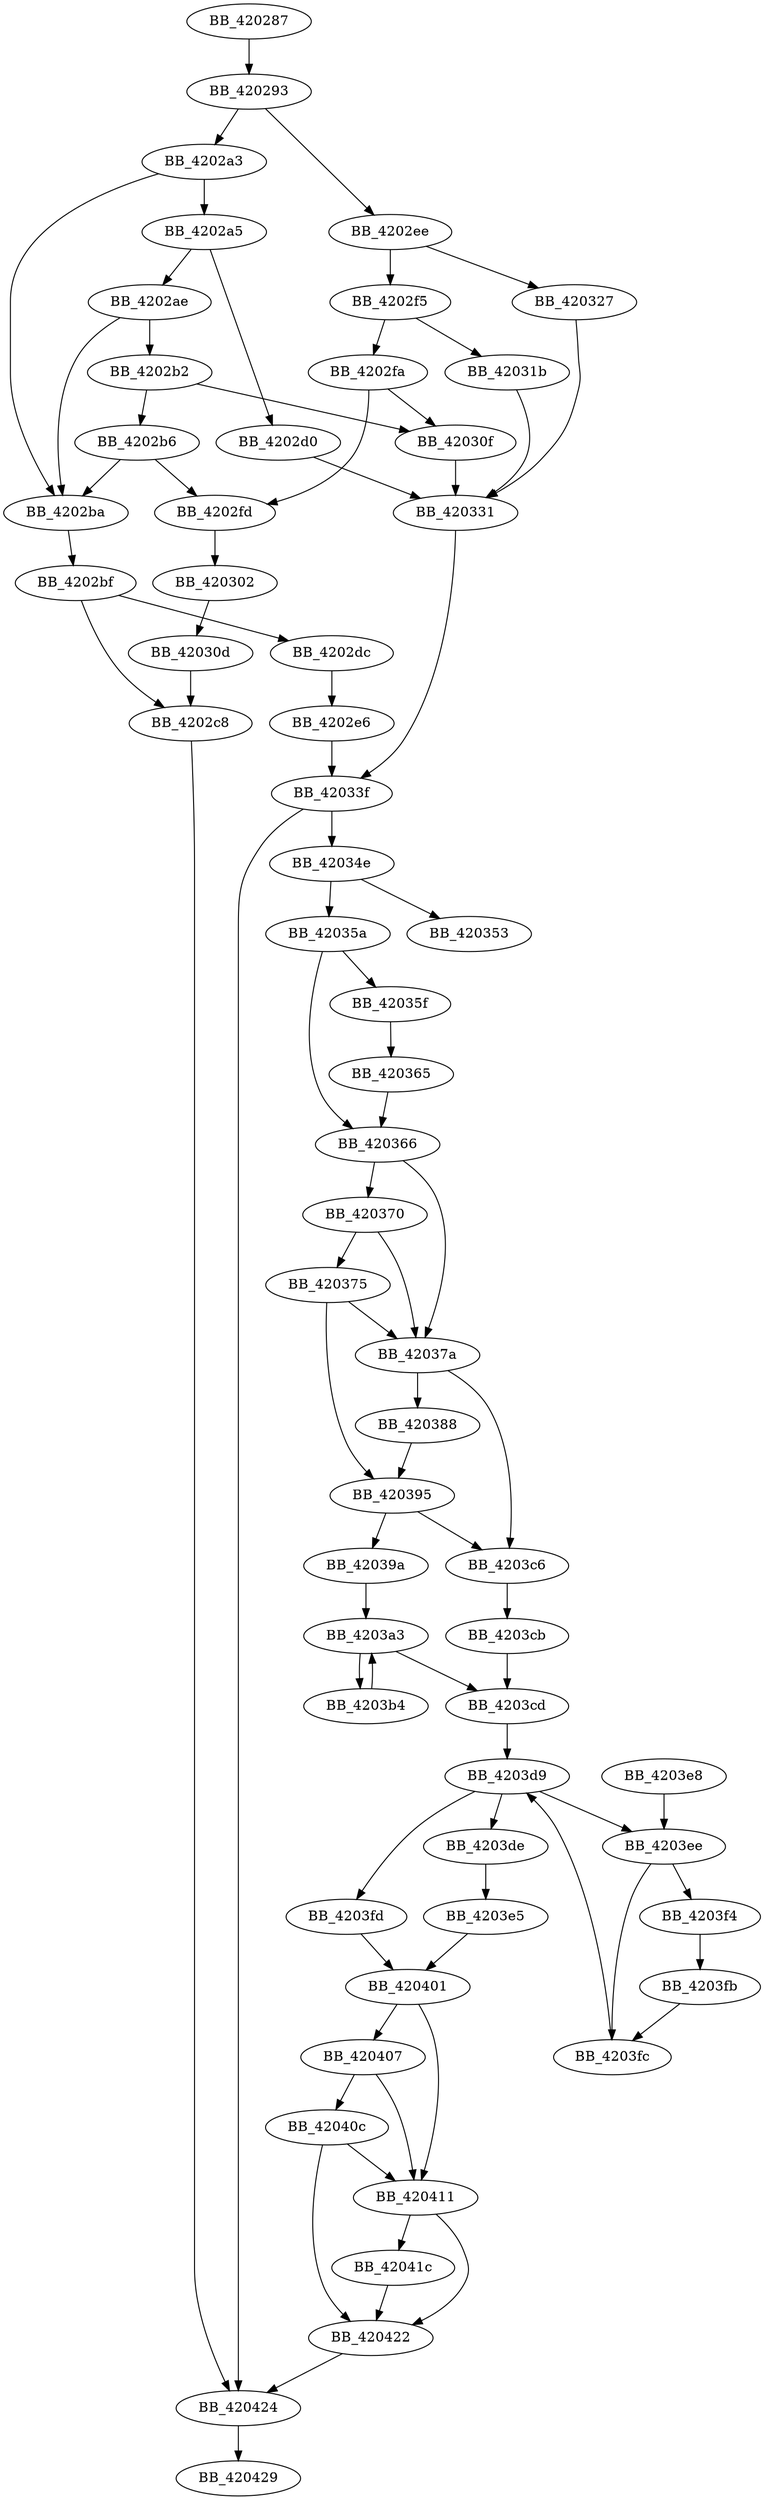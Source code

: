 DiGraph _raise{
BB_420287->BB_420293
BB_420293->BB_4202a3
BB_420293->BB_4202ee
BB_4202a3->BB_4202a5
BB_4202a3->BB_4202ba
BB_4202a5->BB_4202ae
BB_4202a5->BB_4202d0
BB_4202ae->BB_4202b2
BB_4202ae->BB_4202ba
BB_4202b2->BB_4202b6
BB_4202b2->BB_42030f
BB_4202b6->BB_4202ba
BB_4202b6->BB_4202fd
BB_4202ba->BB_4202bf
BB_4202bf->BB_4202c8
BB_4202bf->BB_4202dc
BB_4202c8->BB_420424
BB_4202d0->BB_420331
BB_4202dc->BB_4202e6
BB_4202e6->BB_42033f
BB_4202ee->BB_4202f5
BB_4202ee->BB_420327
BB_4202f5->BB_4202fa
BB_4202f5->BB_42031b
BB_4202fa->BB_4202fd
BB_4202fa->BB_42030f
BB_4202fd->BB_420302
BB_420302->BB_42030d
BB_42030d->BB_4202c8
BB_42030f->BB_420331
BB_42031b->BB_420331
BB_420327->BB_420331
BB_420331->BB_42033f
BB_42033f->BB_42034e
BB_42033f->BB_420424
BB_42034e->BB_420353
BB_42034e->BB_42035a
BB_42035a->BB_42035f
BB_42035a->BB_420366
BB_42035f->BB_420365
BB_420365->BB_420366
BB_420366->BB_420370
BB_420366->BB_42037a
BB_420370->BB_420375
BB_420370->BB_42037a
BB_420375->BB_42037a
BB_420375->BB_420395
BB_42037a->BB_420388
BB_42037a->BB_4203c6
BB_420388->BB_420395
BB_420395->BB_42039a
BB_420395->BB_4203c6
BB_42039a->BB_4203a3
BB_4203a3->BB_4203b4
BB_4203a3->BB_4203cd
BB_4203b4->BB_4203a3
BB_4203c6->BB_4203cb
BB_4203cb->BB_4203cd
BB_4203cd->BB_4203d9
BB_4203d9->BB_4203de
BB_4203d9->BB_4203ee
BB_4203d9->BB_4203fd
BB_4203de->BB_4203e5
BB_4203e5->BB_420401
BB_4203e8->BB_4203ee
BB_4203ee->BB_4203f4
BB_4203ee->BB_4203fc
BB_4203f4->BB_4203fb
BB_4203fb->BB_4203fc
BB_4203fc->BB_4203d9
BB_4203fd->BB_420401
BB_420401->BB_420407
BB_420401->BB_420411
BB_420407->BB_42040c
BB_420407->BB_420411
BB_42040c->BB_420411
BB_42040c->BB_420422
BB_420411->BB_42041c
BB_420411->BB_420422
BB_42041c->BB_420422
BB_420422->BB_420424
BB_420424->BB_420429
}
